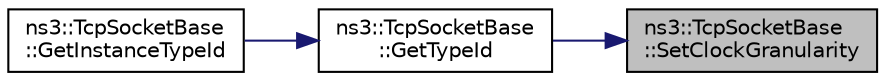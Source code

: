 digraph "ns3::TcpSocketBase::SetClockGranularity"
{
 // LATEX_PDF_SIZE
  edge [fontname="Helvetica",fontsize="10",labelfontname="Helvetica",labelfontsize="10"];
  node [fontname="Helvetica",fontsize="10",shape=record];
  rankdir="RL";
  Node1 [label="ns3::TcpSocketBase\l::SetClockGranularity",height=0.2,width=0.4,color="black", fillcolor="grey75", style="filled", fontcolor="black",tooltip="Sets the Clock Granularity (used in RTO calcs)."];
  Node1 -> Node2 [dir="back",color="midnightblue",fontsize="10",style="solid",fontname="Helvetica"];
  Node2 [label="ns3::TcpSocketBase\l::GetTypeId",height=0.2,width=0.4,color="black", fillcolor="white", style="filled",URL="$classns3_1_1_tcp_socket_base.html#a7aa3d6dfe929e6b61ead2217bc5a646a",tooltip="Get the type ID."];
  Node2 -> Node3 [dir="back",color="midnightblue",fontsize="10",style="solid",fontname="Helvetica"];
  Node3 [label="ns3::TcpSocketBase\l::GetInstanceTypeId",height=0.2,width=0.4,color="black", fillcolor="white", style="filled",URL="$classns3_1_1_tcp_socket_base.html#af5e4f77e5249abe062cf66bbcdaf296b",tooltip="Get the instance TypeId."];
}
